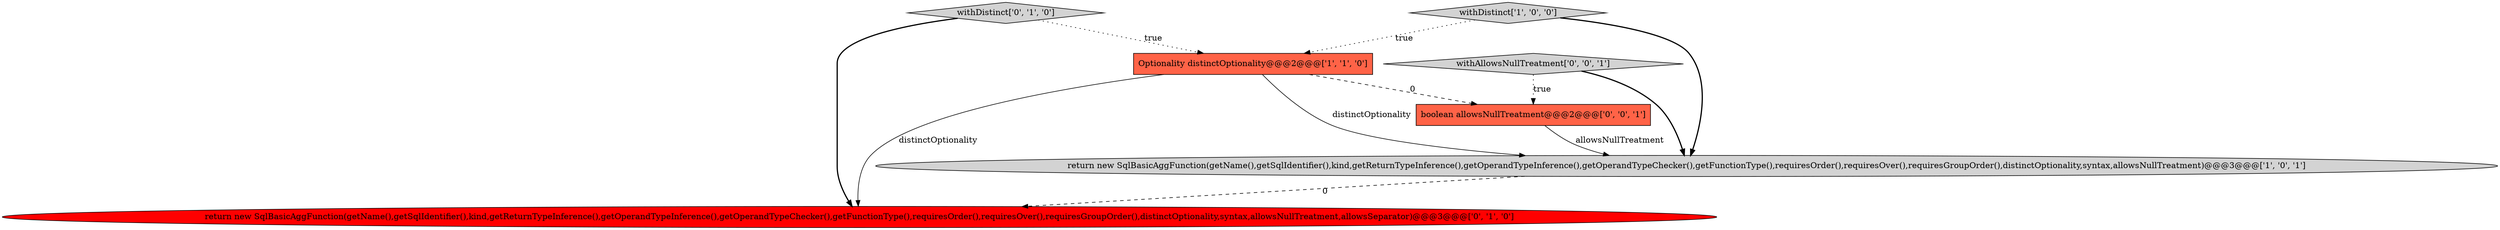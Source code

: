 digraph {
0 [style = filled, label = "Optionality distinctOptionality@@@2@@@['1', '1', '0']", fillcolor = tomato, shape = box image = "AAA0AAABBB1BBB"];
5 [style = filled, label = "boolean allowsNullTreatment@@@2@@@['0', '0', '1']", fillcolor = tomato, shape = box image = "AAA0AAABBB3BBB"];
6 [style = filled, label = "withAllowsNullTreatment['0', '0', '1']", fillcolor = lightgray, shape = diamond image = "AAA0AAABBB3BBB"];
4 [style = filled, label = "withDistinct['0', '1', '0']", fillcolor = lightgray, shape = diamond image = "AAA0AAABBB2BBB"];
1 [style = filled, label = "return new SqlBasicAggFunction(getName(),getSqlIdentifier(),kind,getReturnTypeInference(),getOperandTypeInference(),getOperandTypeChecker(),getFunctionType(),requiresOrder(),requiresOver(),requiresGroupOrder(),distinctOptionality,syntax,allowsNullTreatment)@@@3@@@['1', '0', '1']", fillcolor = lightgray, shape = ellipse image = "AAA0AAABBB1BBB"];
3 [style = filled, label = "return new SqlBasicAggFunction(getName(),getSqlIdentifier(),kind,getReturnTypeInference(),getOperandTypeInference(),getOperandTypeChecker(),getFunctionType(),requiresOrder(),requiresOver(),requiresGroupOrder(),distinctOptionality,syntax,allowsNullTreatment,allowsSeparator)@@@3@@@['0', '1', '0']", fillcolor = red, shape = ellipse image = "AAA1AAABBB2BBB"];
2 [style = filled, label = "withDistinct['1', '0', '0']", fillcolor = lightgray, shape = diamond image = "AAA0AAABBB1BBB"];
6->1 [style = bold, label=""];
4->3 [style = bold, label=""];
5->1 [style = solid, label="allowsNullTreatment"];
6->5 [style = dotted, label="true"];
2->0 [style = dotted, label="true"];
0->1 [style = solid, label="distinctOptionality"];
1->3 [style = dashed, label="0"];
0->5 [style = dashed, label="0"];
2->1 [style = bold, label=""];
0->3 [style = solid, label="distinctOptionality"];
4->0 [style = dotted, label="true"];
}
